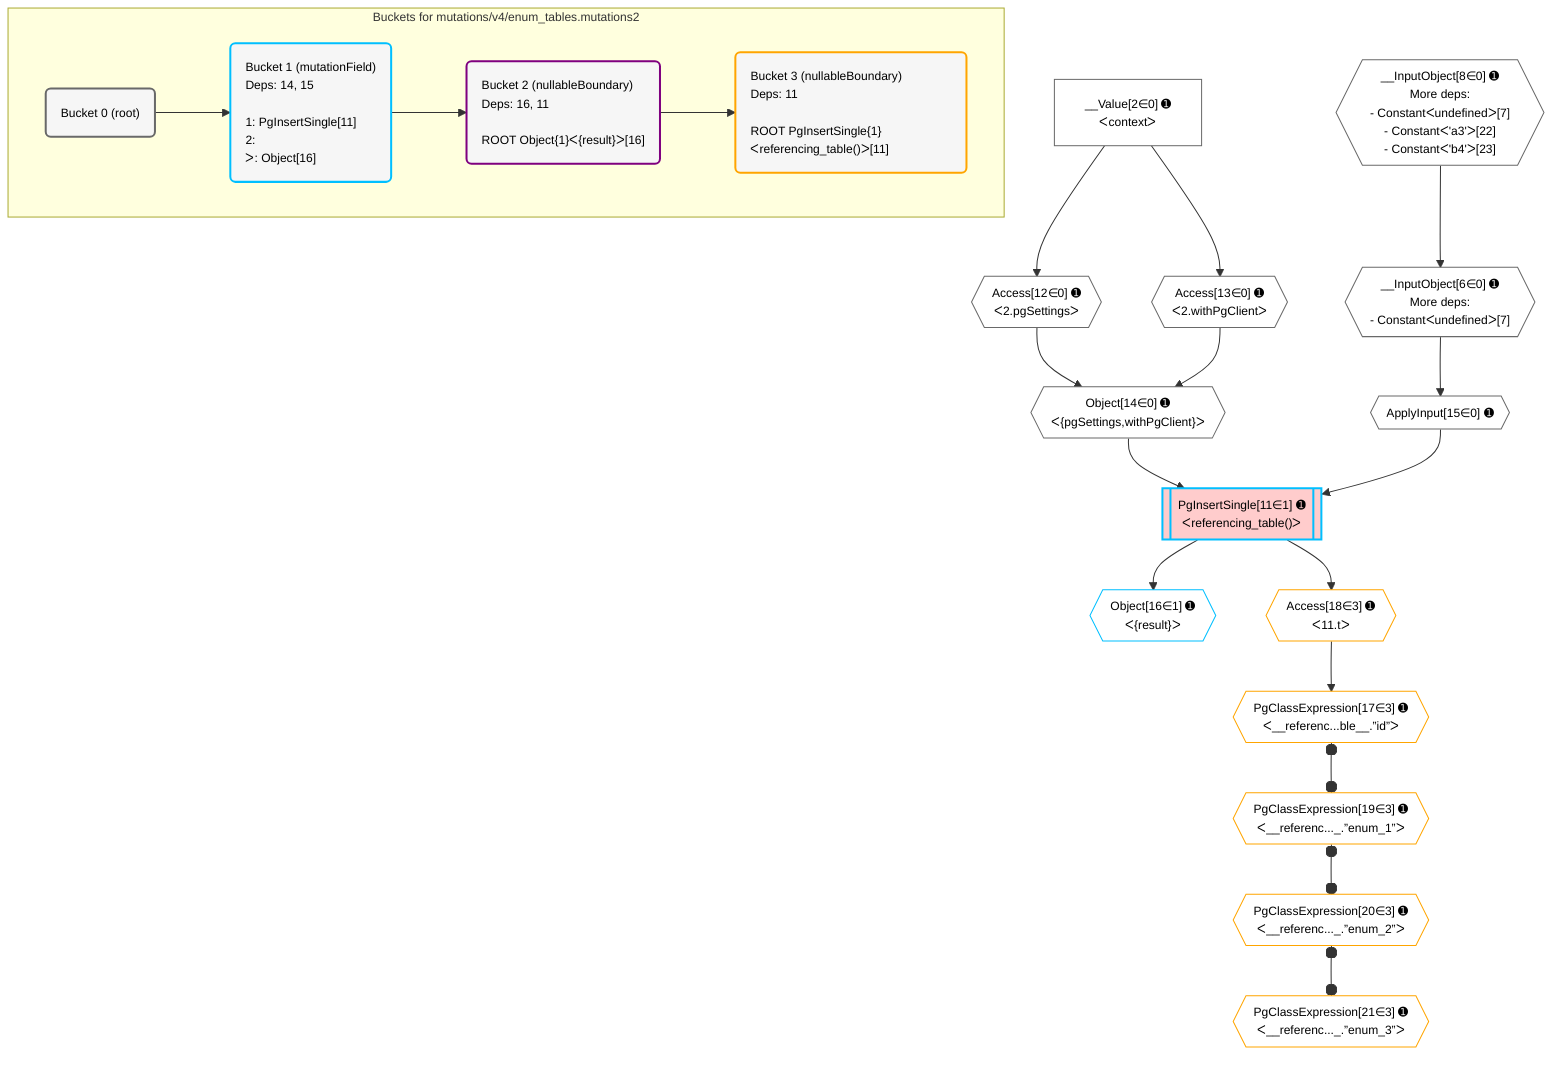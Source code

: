 %%{init: {'themeVariables': { 'fontSize': '12px'}}}%%
graph TD
    classDef path fill:#eee,stroke:#000,color:#000
    classDef plan fill:#fff,stroke-width:1px,color:#000
    classDef itemplan fill:#fff,stroke-width:2px,color:#000
    classDef unbatchedplan fill:#dff,stroke-width:1px,color:#000
    classDef sideeffectplan fill:#fcc,stroke-width:2px,color:#000
    classDef bucket fill:#f6f6f6,color:#000,stroke-width:2px,text-align:left

    subgraph "Buckets for mutations/v4/enum_tables.mutations2"
    Bucket0("Bucket 0 (root)"):::bucket
    Bucket1("Bucket 1 (mutationField)<br />Deps: 14, 15<br /><br />1: PgInsertSingle[11]<br />2: <br />ᐳ: Object[16]"):::bucket
    Bucket2("Bucket 2 (nullableBoundary)<br />Deps: 16, 11<br /><br />ROOT Object{1}ᐸ{result}ᐳ[16]"):::bucket
    Bucket3("Bucket 3 (nullableBoundary)<br />Deps: 11<br /><br />ROOT PgInsertSingle{1}ᐸreferencing_table()ᐳ[11]"):::bucket
    end
    Bucket0 --> Bucket1
    Bucket1 --> Bucket2
    Bucket2 --> Bucket3

    %% plan dependencies
    __InputObject8{{"__InputObject[8∈0] ➊<br />More deps:<br />- Constantᐸundefinedᐳ[7]<br />- Constantᐸ'a3'ᐳ[22]<br />- Constantᐸ'b4'ᐳ[23]"}}:::plan
    __InputObject6{{"__InputObject[6∈0] ➊<br />More deps:<br />- Constantᐸundefinedᐳ[7]"}}:::plan
    __InputObject8 --> __InputObject6
    Object14{{"Object[14∈0] ➊<br />ᐸ{pgSettings,withPgClient}ᐳ"}}:::plan
    Access12{{"Access[12∈0] ➊<br />ᐸ2.pgSettingsᐳ"}}:::plan
    Access13{{"Access[13∈0] ➊<br />ᐸ2.withPgClientᐳ"}}:::plan
    Access12 & Access13 --> Object14
    __Value2["__Value[2∈0] ➊<br />ᐸcontextᐳ"]:::plan
    __Value2 --> Access12
    __Value2 --> Access13
    ApplyInput15{{"ApplyInput[15∈0] ➊"}}:::plan
    __InputObject6 --> ApplyInput15
    PgInsertSingle11[["PgInsertSingle[11∈1] ➊<br />ᐸreferencing_table()ᐳ"]]:::sideeffectplan
    Object14 & ApplyInput15 --> PgInsertSingle11
    Object16{{"Object[16∈1] ➊<br />ᐸ{result}ᐳ"}}:::plan
    PgInsertSingle11 --> Object16
    PgClassExpression17{{"PgClassExpression[17∈3] ➊<br />ᐸ__referenc...ble__.”id”ᐳ"}}:::plan
    Access18{{"Access[18∈3] ➊<br />ᐸ11.tᐳ"}}:::plan
    Access18 --> PgClassExpression17
    PgInsertSingle11 --> Access18
    PgClassExpression19{{"PgClassExpression[19∈3] ➊<br />ᐸ__referenc..._.”enum_1”ᐳ"}}:::plan
    PgClassExpression17 o--o PgClassExpression19
    PgClassExpression20{{"PgClassExpression[20∈3] ➊<br />ᐸ__referenc..._.”enum_2”ᐳ"}}:::plan
    PgClassExpression19 o--o PgClassExpression20
    PgClassExpression21{{"PgClassExpression[21∈3] ➊<br />ᐸ__referenc..._.”enum_3”ᐳ"}}:::plan
    PgClassExpression20 o--o PgClassExpression21

    %% define steps
    classDef bucket0 stroke:#696969
    class Bucket0,__Value2,__InputObject6,__InputObject8,Access12,Access13,Object14,ApplyInput15 bucket0
    classDef bucket1 stroke:#00bfff
    class Bucket1,PgInsertSingle11,Object16 bucket1
    classDef bucket2 stroke:#7f007f
    class Bucket2 bucket2
    classDef bucket3 stroke:#ffa500
    class Bucket3,PgClassExpression17,Access18,PgClassExpression19,PgClassExpression20,PgClassExpression21 bucket3